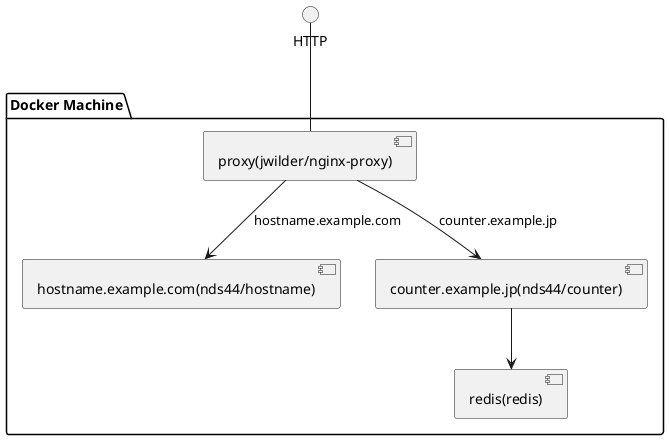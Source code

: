 @startuml

interface "HTTP"

package "Docker Machine" {
  HTTP -- [proxy(jwilder/nginx-proxy)]
  [proxy(jwilder/nginx-proxy)] --> [hostname.example.com(nds44/hostname)] : hostname.example.com
  [proxy(jwilder/nginx-proxy)] --> [counter.example.jp(nds44/counter)] : counter.example.jp
  [counter.example.jp(nds44/counter)] --> [redis(redis)]
}

@enduml


@startuml

interface "HTTP"
interface "Docker API" AS Docker

package "Docker Machine" {
  HTTP -- [proxy(jwilder/nginx-proxy)]
  [proxy(jwilder/nginx-proxy)] --> [hostname.example.com(nds44/hostname)] : hostname.example.com
  [proxy(jwilder/nginx-proxy)] --> [counter.example.jp(nds44/counter)] : counter.example.jp
  [counter.example.jp(nds44/counter)] --> [redis(redis)]
  Docker -- [registry(distribution/registry)] : docker push|pull
}

package "AWS" {
  [registry(distribution/registry)] -> [S3]
}

@enduml


@startuml

interface "HTTP"
interface "Docker API" AS Docker

package "Docker Machine" {
  HTTP -- [proxy(jwilder/nginx-proxy)]
  [proxy(jwilder/nginx-proxy)] --> [hostname.example.com(nds44/hostname)] : hostname.example.com
  [proxy(jwilder/nginx-proxy)] --> [counter.example.jp(nds44/counter)] : counter.example.jp
  [counter.example.jp(nds44/counter)] --> [redis(redis)]
  Docker -- [registry(distribution/registry)] : docker push|pull
  [proxy(jwilder/nginx-proxy)] -> [fluentd(nds44/fluentd)]
}

package "AWS" {
  [registry(distribution/registry)] --> [S3]
  [fluentd(nds44/fluentd)] --> [S3]
}

@enduml
